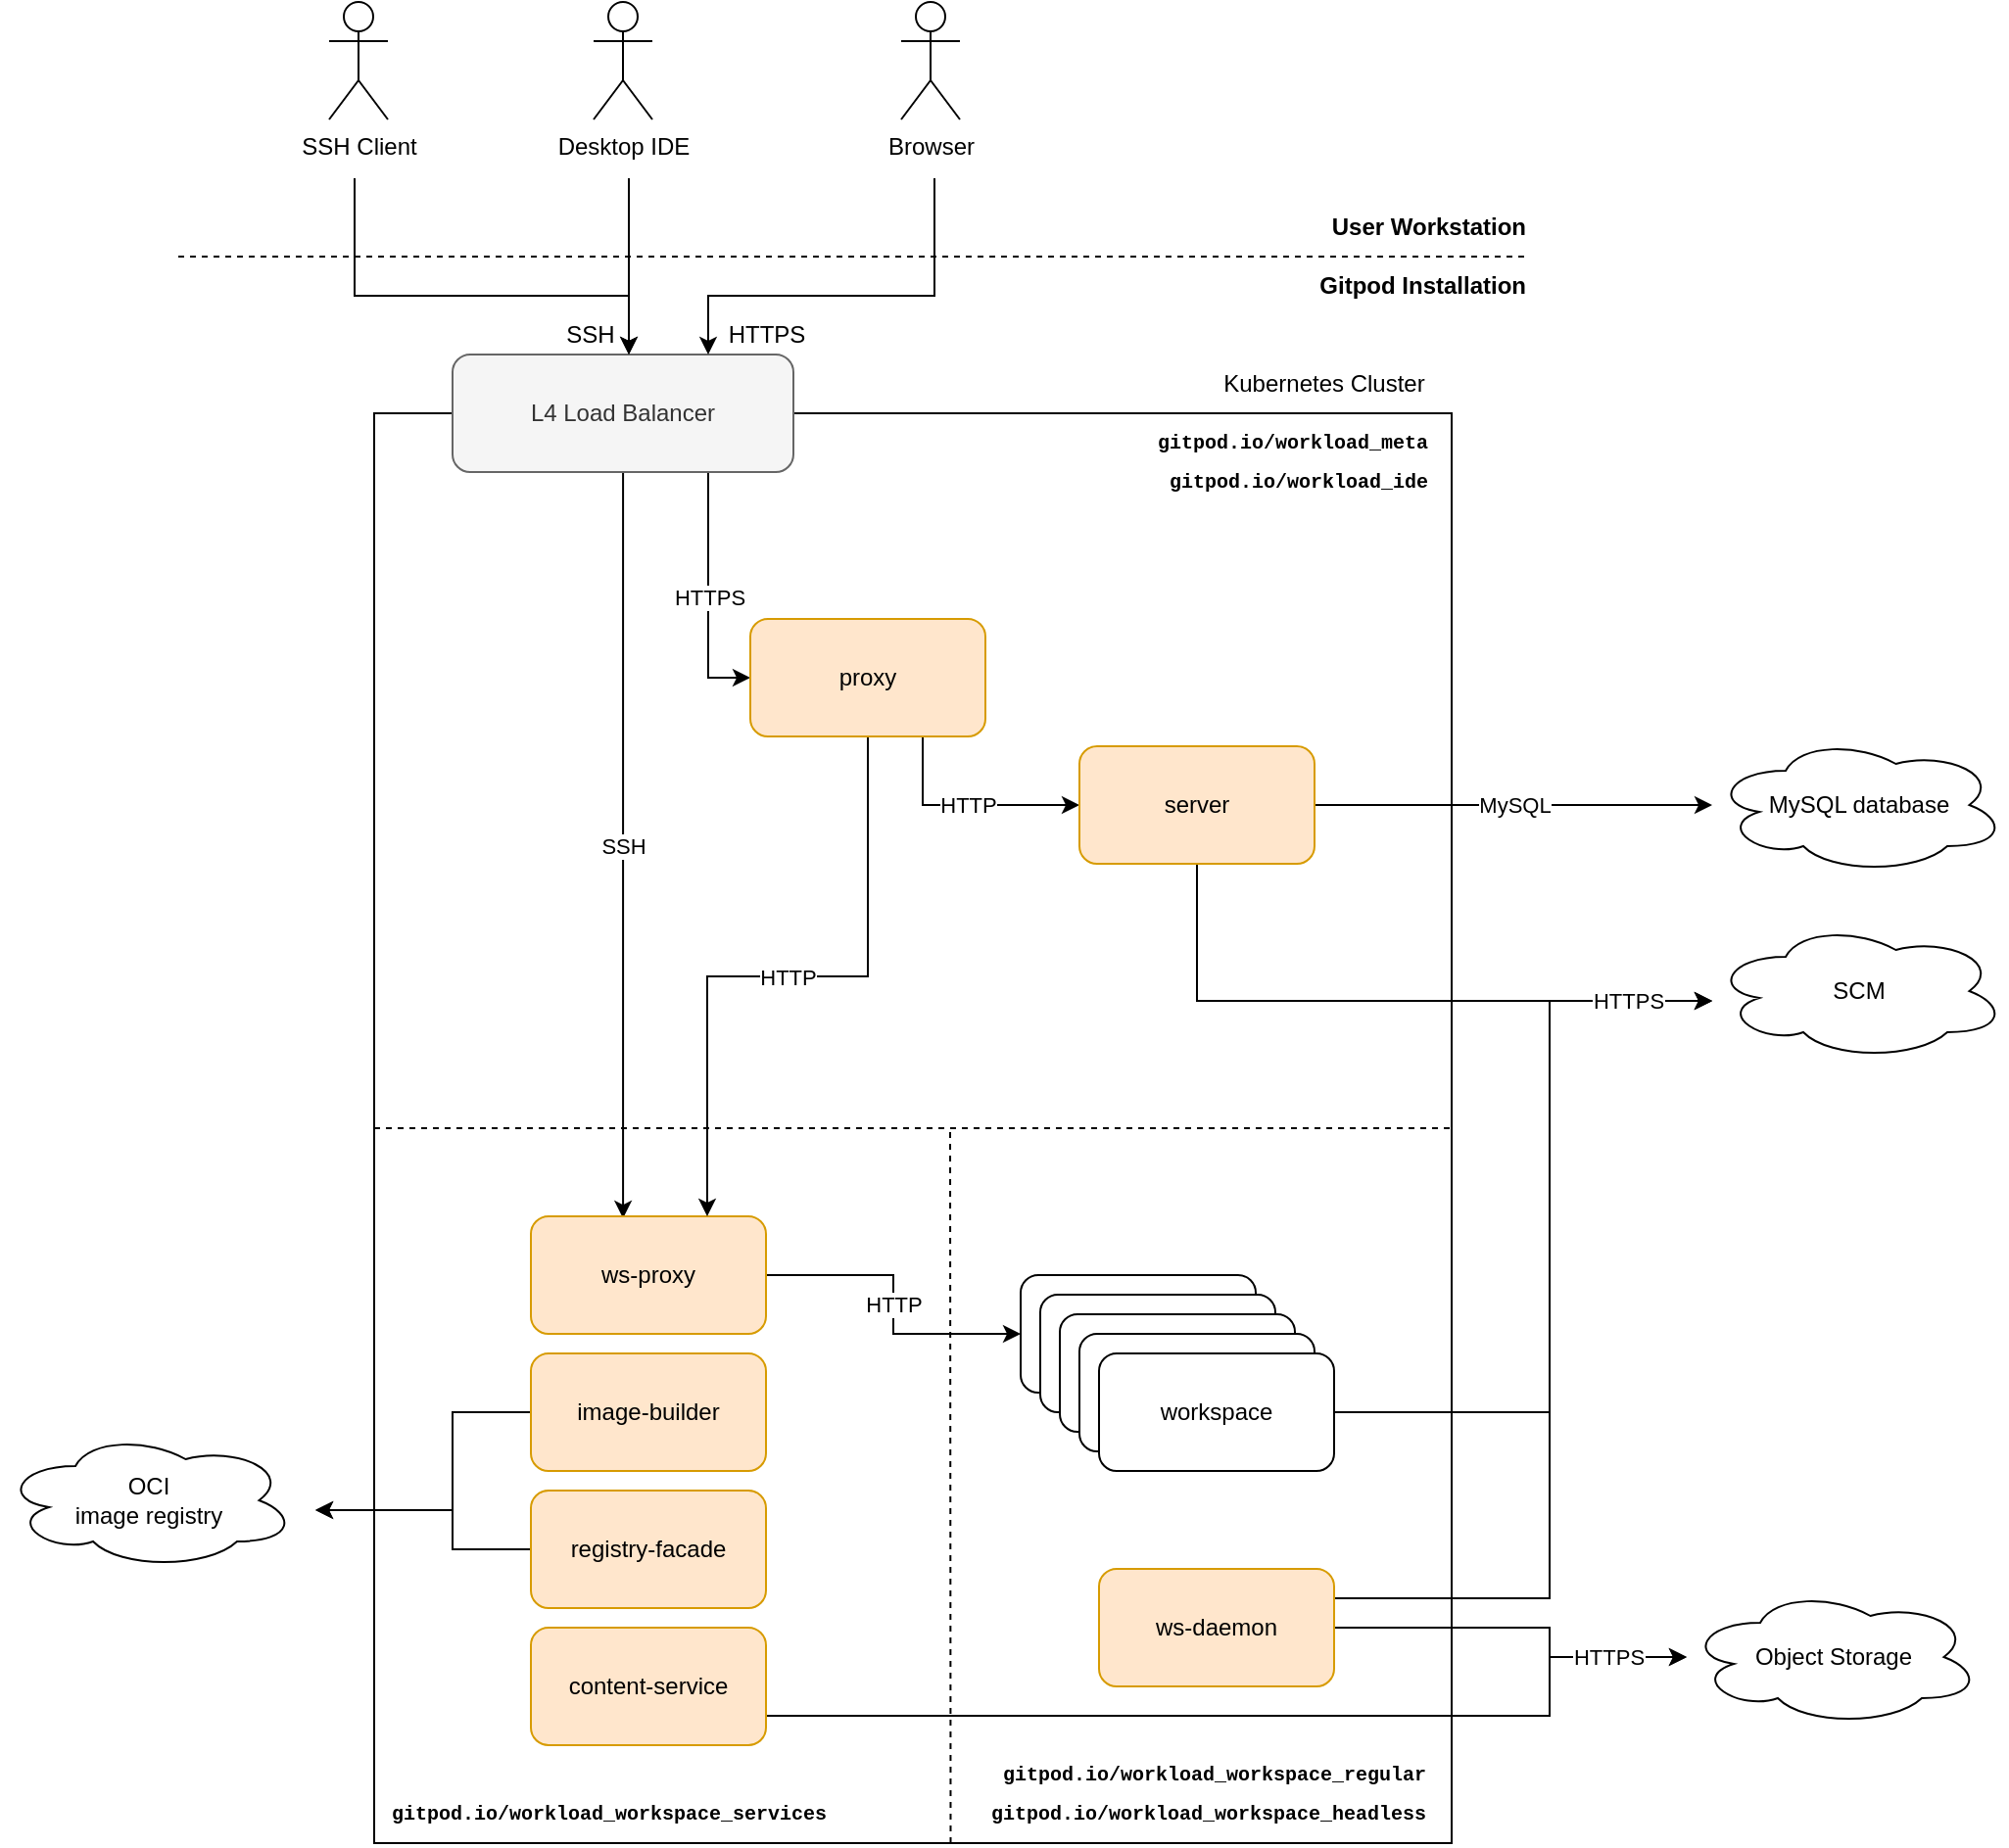 <mxfile version="17.5.0" type="device"><diagram id="9tnYJZ8at0UCjMa7FYjU" name="Page-1"><mxGraphModel dx="2866" dy="1579" grid="1" gridSize="10" guides="1" tooltips="1" connect="1" arrows="1" fold="1" page="1" pageScale="1" pageWidth="827" pageHeight="1169" math="0" shadow="0"><root><mxCell id="0"/><mxCell id="1" parent="0"/><mxCell id="uDJwOmyzanu81Ur4VeBR-2" value="" style="endArrow=none;dashed=1;html=1;rounded=0;" edge="1" parent="1"><mxGeometry width="50" height="50" relative="1" as="geometry"><mxPoint x="90" y="200" as="sourcePoint"/><mxPoint x="780" y="200" as="targetPoint"/></mxGeometry></mxCell><mxCell id="uDJwOmyzanu81Ur4VeBR-3" value="User Workstation" style="text;html=1;strokeColor=none;fillColor=none;align=right;verticalAlign=middle;whiteSpace=wrap;rounded=0;fontStyle=1" vertex="1" parent="1"><mxGeometry x="640" y="170" width="140" height="30" as="geometry"/></mxCell><mxCell id="uDJwOmyzanu81Ur4VeBR-4" value="Gitpod Installation" style="text;html=1;strokeColor=none;fillColor=none;align=right;verticalAlign=middle;whiteSpace=wrap;rounded=0;fontStyle=1" vertex="1" parent="1"><mxGeometry x="640" y="200" width="140" height="30" as="geometry"/></mxCell><mxCell id="uDJwOmyzanu81Ur4VeBR-7" value="" style="rounded=0;whiteSpace=wrap;html=1;" vertex="1" parent="1"><mxGeometry x="190" y="280" width="550" height="730" as="geometry"/></mxCell><mxCell id="uDJwOmyzanu81Ur4VeBR-14" value="HTTPS" style="edgeStyle=orthogonalEdgeStyle;rounded=0;orthogonalLoop=1;jettySize=auto;html=1;exitX=0.75;exitY=1;exitDx=0;exitDy=0;entryX=0;entryY=0.5;entryDx=0;entryDy=0;" edge="1" parent="1" source="uDJwOmyzanu81Ur4VeBR-6" target="uDJwOmyzanu81Ur4VeBR-12"><mxGeometry relative="1" as="geometry"/></mxCell><mxCell id="uDJwOmyzanu81Ur4VeBR-49" value="SSH" style="edgeStyle=orthogonalEdgeStyle;rounded=0;orthogonalLoop=1;jettySize=auto;html=1;entryX=0.392;entryY=0.017;entryDx=0;entryDy=0;entryPerimeter=0;" edge="1" parent="1" source="uDJwOmyzanu81Ur4VeBR-6" target="uDJwOmyzanu81Ur4VeBR-11"><mxGeometry relative="1" as="geometry"/></mxCell><mxCell id="uDJwOmyzanu81Ur4VeBR-6" value="L4 Load Balancer" style="rounded=1;whiteSpace=wrap;html=1;fillColor=#f5f5f5;fontColor=#333333;strokeColor=#666666;" vertex="1" parent="1"><mxGeometry x="230" y="250" width="174" height="60" as="geometry"/></mxCell><mxCell id="uDJwOmyzanu81Ur4VeBR-8" value="" style="endArrow=none;html=1;rounded=0;entryX=1;entryY=0.5;entryDx=0;entryDy=0;exitX=0;exitY=0.5;exitDx=0;exitDy=0;dashed=1;" edge="1" parent="1" source="uDJwOmyzanu81Ur4VeBR-7" target="uDJwOmyzanu81Ur4VeBR-7"><mxGeometry width="50" height="50" relative="1" as="geometry"><mxPoint x="530" y="810" as="sourcePoint"/><mxPoint x="580" y="760" as="targetPoint"/></mxGeometry></mxCell><mxCell id="uDJwOmyzanu81Ur4VeBR-51" value="HTTP" style="edgeStyle=orthogonalEdgeStyle;rounded=0;orthogonalLoop=1;jettySize=auto;html=1;entryX=0;entryY=0.5;entryDx=0;entryDy=0;" edge="1" parent="1" source="uDJwOmyzanu81Ur4VeBR-11" target="uDJwOmyzanu81Ur4VeBR-17"><mxGeometry relative="1" as="geometry"/></mxCell><mxCell id="uDJwOmyzanu81Ur4VeBR-11" value="ws-proxy" style="rounded=1;whiteSpace=wrap;html=1;fillColor=#ffe6cc;strokeColor=#d79b00;" vertex="1" parent="1"><mxGeometry x="270" y="690" width="120" height="60" as="geometry"/></mxCell><mxCell id="uDJwOmyzanu81Ur4VeBR-40" value="HTTP" style="edgeStyle=orthogonalEdgeStyle;rounded=0;orthogonalLoop=1;jettySize=auto;html=1;entryX=0;entryY=0.5;entryDx=0;entryDy=0;" edge="1" parent="1" source="uDJwOmyzanu81Ur4VeBR-12" target="uDJwOmyzanu81Ur4VeBR-23"><mxGeometry relative="1" as="geometry"><Array as="points"><mxPoint x="470" y="480"/></Array></mxGeometry></mxCell><mxCell id="uDJwOmyzanu81Ur4VeBR-50" value="HTTP" style="edgeStyle=orthogonalEdgeStyle;rounded=0;orthogonalLoop=1;jettySize=auto;html=1;entryX=0.75;entryY=0;entryDx=0;entryDy=0;" edge="1" parent="1" source="uDJwOmyzanu81Ur4VeBR-12" target="uDJwOmyzanu81Ur4VeBR-11"><mxGeometry relative="1" as="geometry"/></mxCell><mxCell id="uDJwOmyzanu81Ur4VeBR-12" value="proxy" style="rounded=1;whiteSpace=wrap;html=1;fillColor=#ffe6cc;strokeColor=#d79b00;" vertex="1" parent="1"><mxGeometry x="382" y="385" width="120" height="60" as="geometry"/></mxCell><mxCell id="uDJwOmyzanu81Ur4VeBR-43" value="MySQL" style="edgeStyle=orthogonalEdgeStyle;rounded=0;orthogonalLoop=1;jettySize=auto;html=1;" edge="1" parent="1" source="uDJwOmyzanu81Ur4VeBR-23" target="uDJwOmyzanu81Ur4VeBR-41"><mxGeometry relative="1" as="geometry"/></mxCell><mxCell id="uDJwOmyzanu81Ur4VeBR-45" value="" style="edgeStyle=orthogonalEdgeStyle;rounded=0;orthogonalLoop=1;jettySize=auto;html=1;" edge="1" parent="1" source="uDJwOmyzanu81Ur4VeBR-23" target="uDJwOmyzanu81Ur4VeBR-42"><mxGeometry relative="1" as="geometry"><mxPoint x="840" y="580" as="targetPoint"/><Array as="points"><mxPoint x="610" y="580"/></Array></mxGeometry></mxCell><mxCell id="uDJwOmyzanu81Ur4VeBR-23" value="server" style="rounded=1;whiteSpace=wrap;html=1;fillColor=#ffe6cc;strokeColor=#d79b00;" vertex="1" parent="1"><mxGeometry x="550" y="450" width="120" height="60" as="geometry"/></mxCell><mxCell id="uDJwOmyzanu81Ur4VeBR-53" style="edgeStyle=orthogonalEdgeStyle;rounded=0;orthogonalLoop=1;jettySize=auto;html=1;" edge="1" parent="1" source="uDJwOmyzanu81Ur4VeBR-24"><mxGeometry relative="1" as="geometry"><mxPoint x="160" y="840" as="targetPoint"/><Array as="points"><mxPoint x="230" y="790"/><mxPoint x="230" y="840"/></Array></mxGeometry></mxCell><mxCell id="uDJwOmyzanu81Ur4VeBR-24" value="image-builder" style="rounded=1;whiteSpace=wrap;html=1;fillColor=#ffe6cc;strokeColor=#d79b00;" vertex="1" parent="1"><mxGeometry x="270" y="760" width="120" height="60" as="geometry"/></mxCell><mxCell id="uDJwOmyzanu81Ur4VeBR-52" style="edgeStyle=orthogonalEdgeStyle;rounded=0;orthogonalLoop=1;jettySize=auto;html=1;" edge="1" parent="1" source="uDJwOmyzanu81Ur4VeBR-25"><mxGeometry relative="1" as="geometry"><mxPoint x="160" y="840" as="targetPoint"/><Array as="points"><mxPoint x="230" y="860"/><mxPoint x="230" y="840"/></Array></mxGeometry></mxCell><mxCell id="uDJwOmyzanu81Ur4VeBR-25" value="registry-facade" style="rounded=1;whiteSpace=wrap;html=1;fillColor=#ffe6cc;strokeColor=#d79b00;" vertex="1" parent="1"><mxGeometry x="270" y="830" width="120" height="60" as="geometry"/></mxCell><mxCell id="uDJwOmyzanu81Ur4VeBR-54" value="" style="edgeStyle=orthogonalEdgeStyle;rounded=0;orthogonalLoop=1;jettySize=auto;html=1;exitX=1;exitY=0.75;exitDx=0;exitDy=0;" edge="1" parent="1" source="uDJwOmyzanu81Ur4VeBR-26" target="uDJwOmyzanu81Ur4VeBR-29"><mxGeometry relative="1" as="geometry"><Array as="points"><mxPoint x="790" y="945"/><mxPoint x="790" y="915"/></Array></mxGeometry></mxCell><mxCell id="uDJwOmyzanu81Ur4VeBR-26" value="content-service" style="rounded=1;whiteSpace=wrap;html=1;fillColor=#ffe6cc;strokeColor=#d79b00;" vertex="1" parent="1"><mxGeometry x="270" y="900" width="120" height="60" as="geometry"/></mxCell><mxCell id="uDJwOmyzanu81Ur4VeBR-55" value="HTTPS" style="edgeStyle=orthogonalEdgeStyle;rounded=0;orthogonalLoop=1;jettySize=auto;html=1;" edge="1" parent="1" source="uDJwOmyzanu81Ur4VeBR-27" target="uDJwOmyzanu81Ur4VeBR-29"><mxGeometry x="0.59" relative="1" as="geometry"><Array as="points"><mxPoint x="790" y="900"/><mxPoint x="790" y="915"/></Array><mxPoint as="offset"/></mxGeometry></mxCell><mxCell id="uDJwOmyzanu81Ur4VeBR-56" value="" style="edgeStyle=orthogonalEdgeStyle;rounded=0;orthogonalLoop=1;jettySize=auto;html=1;exitX=1;exitY=0.25;exitDx=0;exitDy=0;" edge="1" parent="1" source="uDJwOmyzanu81Ur4VeBR-27" target="uDJwOmyzanu81Ur4VeBR-42"><mxGeometry relative="1" as="geometry"><Array as="points"><mxPoint x="790" y="885"/><mxPoint x="790" y="580"/></Array></mxGeometry></mxCell><mxCell id="uDJwOmyzanu81Ur4VeBR-27" value="ws-daemon" style="rounded=1;whiteSpace=wrap;html=1;fillColor=#ffe6cc;strokeColor=#d79b00;" vertex="1" parent="1"><mxGeometry x="560" y="870" width="120" height="60" as="geometry"/></mxCell><mxCell id="uDJwOmyzanu81Ur4VeBR-29" value="Object Storage" style="shape=cloud;whiteSpace=wrap;html=1;" vertex="1" parent="1"><mxGeometry x="860" y="880" width="150" height="70" as="geometry"/></mxCell><mxCell id="uDJwOmyzanu81Ur4VeBR-33" value="OCI&lt;br&gt;image registry" style="shape=cloud;whiteSpace=wrap;html=1;" vertex="1" parent="1"><mxGeometry y="800" width="150" height="70" as="geometry"/></mxCell><mxCell id="uDJwOmyzanu81Ur4VeBR-41" value="MySQL database" style="shape=cloud;whiteSpace=wrap;html=1;" vertex="1" parent="1"><mxGeometry x="873" y="445" width="150" height="70" as="geometry"/></mxCell><mxCell id="uDJwOmyzanu81Ur4VeBR-42" value="SCM" style="shape=cloud;whiteSpace=wrap;html=1;" vertex="1" parent="1"><mxGeometry x="873" y="540" width="150" height="70" as="geometry"/></mxCell><mxCell id="uDJwOmyzanu81Ur4VeBR-46" value="" style="group" vertex="1" connectable="0" parent="1"><mxGeometry x="520" y="720" width="160" height="100" as="geometry"/></mxCell><mxCell id="uDJwOmyzanu81Ur4VeBR-17" value="workspace" style="rounded=1;whiteSpace=wrap;html=1;" vertex="1" parent="uDJwOmyzanu81Ur4VeBR-46"><mxGeometry width="120" height="60" as="geometry"/></mxCell><mxCell id="uDJwOmyzanu81Ur4VeBR-18" value="workspace" style="rounded=1;whiteSpace=wrap;html=1;" vertex="1" parent="uDJwOmyzanu81Ur4VeBR-46"><mxGeometry x="10" y="10" width="120" height="60" as="geometry"/></mxCell><mxCell id="uDJwOmyzanu81Ur4VeBR-19" value="workspace" style="rounded=1;whiteSpace=wrap;html=1;" vertex="1" parent="uDJwOmyzanu81Ur4VeBR-46"><mxGeometry x="20" y="20" width="120" height="60" as="geometry"/></mxCell><mxCell id="uDJwOmyzanu81Ur4VeBR-20" value="workspace" style="rounded=1;whiteSpace=wrap;html=1;" vertex="1" parent="uDJwOmyzanu81Ur4VeBR-46"><mxGeometry x="30" y="30" width="120" height="60" as="geometry"/></mxCell><mxCell id="uDJwOmyzanu81Ur4VeBR-21" value="workspace" style="rounded=1;whiteSpace=wrap;html=1;" vertex="1" parent="uDJwOmyzanu81Ur4VeBR-46"><mxGeometry x="40" y="40" width="120" height="60" as="geometry"/></mxCell><mxCell id="uDJwOmyzanu81Ur4VeBR-58" value="HTTPS" style="edgeStyle=orthogonalEdgeStyle;rounded=0;orthogonalLoop=1;jettySize=auto;html=1;" edge="1" parent="1" source="uDJwOmyzanu81Ur4VeBR-21" target="uDJwOmyzanu81Ur4VeBR-42"><mxGeometry x="0.787" relative="1" as="geometry"><Array as="points"><mxPoint x="790" y="790"/><mxPoint x="790" y="580"/></Array><mxPoint as="offset"/></mxGeometry></mxCell><mxCell id="uDJwOmyzanu81Ur4VeBR-59" value="" style="endArrow=none;html=1;rounded=0;exitX=0.535;exitY=1;exitDx=0;exitDy=0;exitPerimeter=0;dashed=1;" edge="1" parent="1" source="uDJwOmyzanu81Ur4VeBR-7"><mxGeometry width="50" height="50" relative="1" as="geometry"><mxPoint x="390" y="810" as="sourcePoint"/><mxPoint x="484" y="645" as="targetPoint"/></mxGeometry></mxCell><mxCell id="uDJwOmyzanu81Ur4VeBR-60" value="&lt;span style=&quot;font-size: 10px;&quot;&gt;gitpod.io/workload_meta&lt;/span&gt;" style="text;html=1;strokeColor=none;fillColor=none;align=right;verticalAlign=middle;whiteSpace=wrap;rounded=0;labelBackgroundColor=none;fontColor=#000000;fontFamily=Courier New;fontSize=10;fontStyle=1" vertex="1" parent="1"><mxGeometry x="560" y="280" width="170" height="30" as="geometry"/></mxCell><mxCell id="uDJwOmyzanu81Ur4VeBR-61" value="&lt;span style=&quot;font-size: 10px&quot;&gt;gitpod.io/workload_ide&lt;/span&gt;" style="text;html=1;strokeColor=none;fillColor=none;align=right;verticalAlign=middle;whiteSpace=wrap;rounded=0;labelBackgroundColor=none;fontColor=#000000;fontFamily=Courier New;fontSize=10;fontStyle=1" vertex="1" parent="1"><mxGeometry x="560" y="300" width="170" height="30" as="geometry"/></mxCell><mxCell id="uDJwOmyzanu81Ur4VeBR-62" value="gitpod.io/workload_workspace_regular" style="text;html=1;strokeColor=none;fillColor=none;align=right;verticalAlign=middle;whiteSpace=wrap;rounded=0;labelBackgroundColor=none;fontColor=#000000;fontFamily=Courier New;fontSize=10;fontStyle=1" vertex="1" parent="1"><mxGeometry x="489" y="960" width="240" height="30" as="geometry"/></mxCell><mxCell id="uDJwOmyzanu81Ur4VeBR-63" value="gitpod.io/workload_workspace_headless" style="text;html=1;strokeColor=none;fillColor=none;align=right;verticalAlign=middle;whiteSpace=wrap;rounded=0;labelBackgroundColor=none;fontColor=#000000;fontFamily=Courier New;fontSize=10;fontStyle=1" vertex="1" parent="1"><mxGeometry x="489" y="980" width="240" height="30" as="geometry"/></mxCell><mxCell id="uDJwOmyzanu81Ur4VeBR-64" value="gitpod.io/workload_workspace_services" style="text;html=1;strokeColor=none;fillColor=none;align=left;verticalAlign=middle;whiteSpace=wrap;rounded=0;labelBackgroundColor=none;fontColor=#000000;fontFamily=Courier New;fontSize=10;fontStyle=1" vertex="1" parent="1"><mxGeometry x="197" y="980" width="240" height="30" as="geometry"/></mxCell><mxCell id="uDJwOmyzanu81Ur4VeBR-75" value="HTTPS" style="edgeStyle=orthogonalEdgeStyle;rounded=0;orthogonalLoop=1;jettySize=auto;html=1;entryX=0.75;entryY=0;entryDx=0;entryDy=0;fontFamily=Helvetica;fontSize=12;fontColor=#000000;" edge="1" parent="1" target="uDJwOmyzanu81Ur4VeBR-6"><mxGeometry x="0.421" y="20" relative="1" as="geometry"><mxPoint x="476" y="160" as="sourcePoint"/><Array as="points"><mxPoint x="476" y="220"/><mxPoint x="361" y="220"/></Array><mxPoint as="offset"/></mxGeometry></mxCell><mxCell id="uDJwOmyzanu81Ur4VeBR-74" style="edgeStyle=orthogonalEdgeStyle;rounded=0;orthogonalLoop=1;jettySize=auto;html=1;fontFamily=Helvetica;fontSize=12;fontColor=#000000;" edge="1" parent="1"><mxGeometry relative="1" as="geometry"><mxPoint x="320" y="160" as="sourcePoint"/><mxPoint x="320" y="250" as="targetPoint"/><Array as="points"><mxPoint x="320" y="250"/></Array></mxGeometry></mxCell><mxCell id="uDJwOmyzanu81Ur4VeBR-73" value="SSH" style="edgeStyle=orthogonalEdgeStyle;rounded=0;orthogonalLoop=1;jettySize=auto;html=1;fontFamily=Helvetica;fontSize=12;fontColor=#000000;" edge="1" parent="1"><mxGeometry x="0.913" y="-20" relative="1" as="geometry"><mxPoint x="180" y="160" as="sourcePoint"/><mxPoint x="320" y="250" as="targetPoint"/><Array as="points"><mxPoint x="180" y="220"/><mxPoint x="320" y="220"/><mxPoint x="320" y="250"/></Array><mxPoint as="offset"/></mxGeometry></mxCell><mxCell id="uDJwOmyzanu81Ur4VeBR-76" value="Kubernetes Cluster" style="text;html=1;strokeColor=none;fillColor=none;align=center;verticalAlign=middle;whiteSpace=wrap;rounded=0;labelBackgroundColor=none;fontFamily=Helvetica;fontSize=12;fontColor=#000000;" vertex="1" parent="1"><mxGeometry x="610" y="250" width="130" height="30" as="geometry"/></mxCell><mxCell id="uDJwOmyzanu81Ur4VeBR-78" value="SSH Client" style="shape=umlActor;verticalLabelPosition=bottom;verticalAlign=top;html=1;outlineConnect=0;labelBackgroundColor=none;fontFamily=Helvetica;fontSize=12;fontColor=#000000;" vertex="1" parent="1"><mxGeometry x="167" y="70" width="30" height="60" as="geometry"/></mxCell><mxCell id="uDJwOmyzanu81Ur4VeBR-82" value="Desktop IDE" style="shape=umlActor;verticalLabelPosition=bottom;verticalAlign=top;html=1;outlineConnect=0;labelBackgroundColor=none;fontFamily=Helvetica;fontSize=12;fontColor=#000000;" vertex="1" parent="1"><mxGeometry x="302" y="70" width="30" height="60" as="geometry"/></mxCell><mxCell id="uDJwOmyzanu81Ur4VeBR-83" value="Browser" style="shape=umlActor;verticalLabelPosition=bottom;verticalAlign=top;html=1;outlineConnect=0;labelBackgroundColor=none;fontFamily=Helvetica;fontSize=12;fontColor=#000000;" vertex="1" parent="1"><mxGeometry x="459" y="70" width="30" height="60" as="geometry"/></mxCell></root></mxGraphModel></diagram></mxfile>